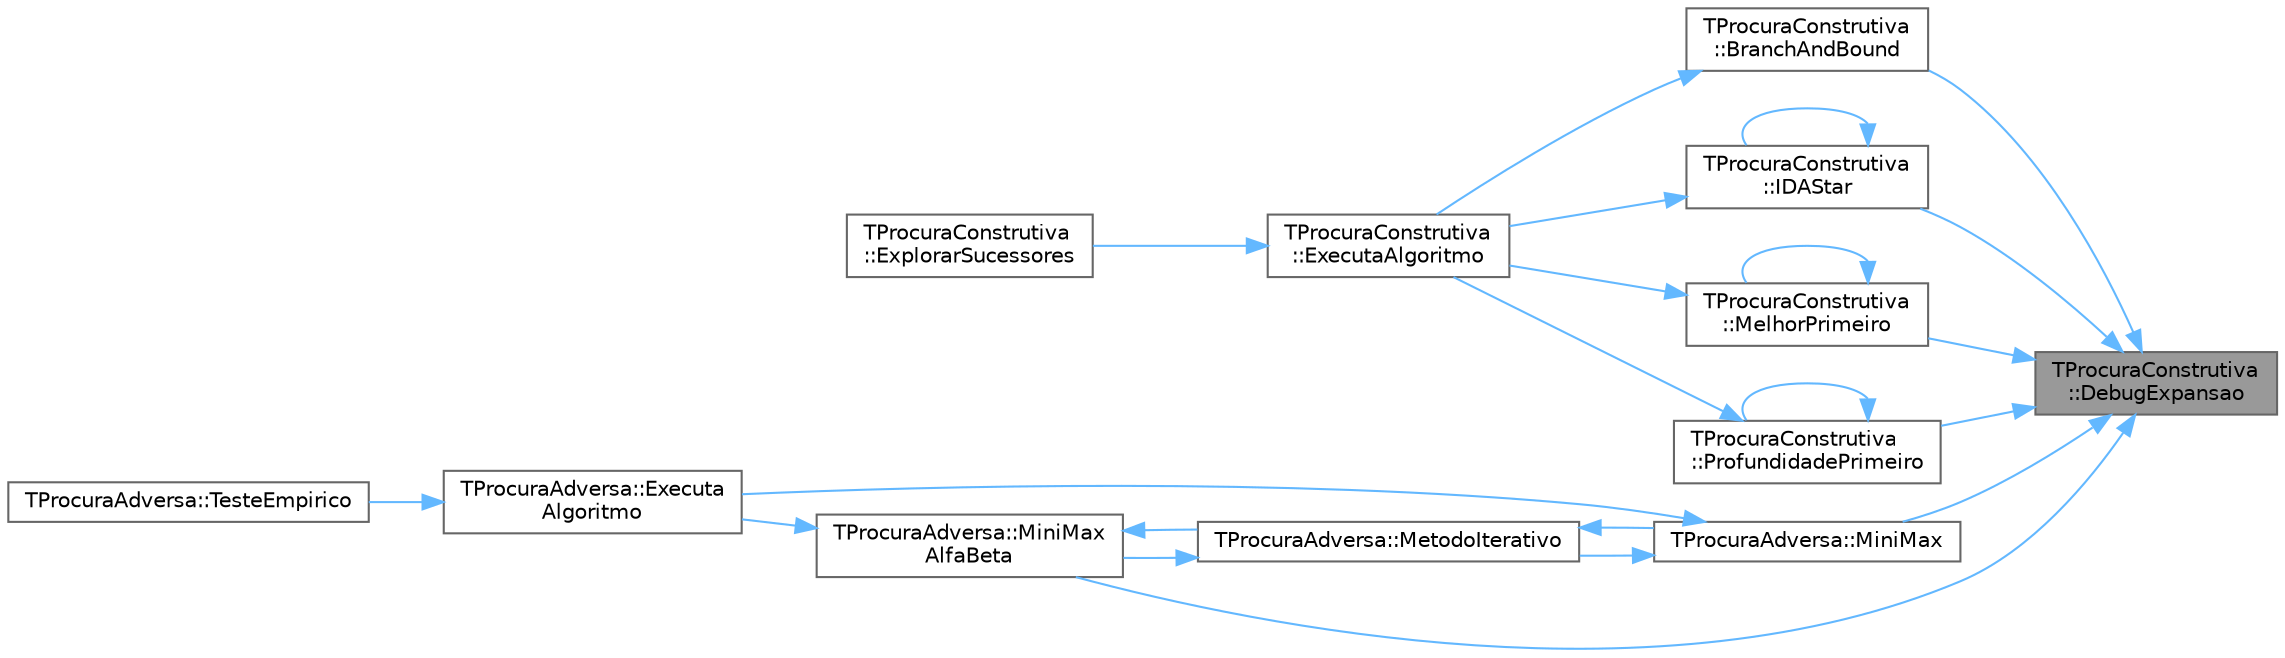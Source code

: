 digraph "TProcuraConstrutiva::DebugExpansao"
{
 // LATEX_PDF_SIZE
  bgcolor="transparent";
  edge [fontname=Helvetica,fontsize=10,labelfontname=Helvetica,labelfontsize=10];
  node [fontname=Helvetica,fontsize=10,shape=box,height=0.2,width=0.4];
  rankdir="RL";
  Node1 [id="Node000001",label="TProcuraConstrutiva\l::DebugExpansao",height=0.2,width=0.4,color="gray40", fillcolor="grey60", style="filled", fontcolor="black",tooltip=" "];
  Node1 -> Node2 [id="edge22_Node000001_Node000002",dir="back",color="steelblue1",style="solid",tooltip=" "];
  Node2 [id="Node000002",label="TProcuraConstrutiva\l::BranchAndBound",height=0.2,width=0.4,color="grey40", fillcolor="white", style="filled",URL="$group__ProcurasInformadas.html#gafe804dbf6cabda9e627500c2d4f8aafd",tooltip="Executa o algoritmo Branch-and-Bound, um algoritmo informado."];
  Node2 -> Node3 [id="edge23_Node000002_Node000003",dir="back",color="steelblue1",style="solid",tooltip=" "];
  Node3 [id="Node000003",label="TProcuraConstrutiva\l::ExecutaAlgoritmo",height=0.2,width=0.4,color="grey40", fillcolor="white", style="filled",URL="$group__RedefinicaoOpcional.html#gae52871eb18c8ae656a2174acf43b3bb3",tooltip="Executa o algoritmo com os parametros atuais."];
  Node3 -> Node4 [id="edge24_Node000003_Node000004",dir="back",color="steelblue1",style="solid",tooltip=" "];
  Node4 [id="Node000004",label="TProcuraConstrutiva\l::ExplorarSucessores",height=0.2,width=0.4,color="grey40", fillcolor="white", style="filled",URL="$classTProcuraConstrutiva.html#a9fda19c96c9cd874fa45578bcc30f607",tooltip=" "];
  Node1 -> Node5 [id="edge25_Node000001_Node000005",dir="back",color="steelblue1",style="solid",tooltip=" "];
  Node5 [id="Node000005",label="TProcuraConstrutiva\l::IDAStar",height=0.2,width=0.4,color="grey40", fillcolor="white", style="filled",URL="$group__ProcurasInformadas.html#gae77f9608e7988052377d7025bee7c4e8",tooltip="Executa a procura IDA*, algoritmo informado."];
  Node5 -> Node3 [id="edge26_Node000005_Node000003",dir="back",color="steelblue1",style="solid",tooltip=" "];
  Node5 -> Node5 [id="edge27_Node000005_Node000005",dir="back",color="steelblue1",style="solid",tooltip=" "];
  Node1 -> Node6 [id="edge28_Node000001_Node000006",dir="back",color="steelblue1",style="solid",tooltip=" "];
  Node6 [id="Node000006",label="TProcuraConstrutiva\l::MelhorPrimeiro",height=0.2,width=0.4,color="grey40", fillcolor="white", style="filled",URL="$group__ProcurasInformadas.html#gaebb84182343041bc276e4ceceb4b13aa",tooltip="Executa a procura melhor primeiro, algoritmo informado."];
  Node6 -> Node3 [id="edge29_Node000006_Node000003",dir="back",color="steelblue1",style="solid",tooltip=" "];
  Node6 -> Node6 [id="edge30_Node000006_Node000006",dir="back",color="steelblue1",style="solid",tooltip=" "];
  Node1 -> Node7 [id="edge31_Node000001_Node000007",dir="back",color="steelblue1",style="solid",tooltip=" "];
  Node7 [id="Node000007",label="TProcuraAdversa::MiniMax",height=0.2,width=0.4,color="grey40", fillcolor="white", style="filled",URL="$classTProcuraAdversa.html#a4d8542bcb03f17da8aa3038384104f24",tooltip="retorna o valor do estado actual, apos procura de profundidade nivel"];
  Node7 -> Node8 [id="edge32_Node000007_Node000008",dir="back",color="steelblue1",style="solid",tooltip=" "];
  Node8 [id="Node000008",label="TProcuraAdversa::Executa\lAlgoritmo",height=0.2,width=0.4,color="grey40", fillcolor="white", style="filled",URL="$classTProcuraAdversa.html#aff6f48defaa10c14d160ac3990fd029b",tooltip="Executa o algoritmo com os parametros atuais."];
  Node8 -> Node9 [id="edge33_Node000008_Node000009",dir="back",color="steelblue1",style="solid",tooltip=" "];
  Node9 [id="Node000009",label="TProcuraAdversa::TesteEmpirico",height=0.2,width=0.4,color="grey40", fillcolor="white", style="filled",URL="$classTProcuraAdversa.html#ae849ba1f915dc5e0875faa281ba4bdbb",tooltip=" "];
  Node7 -> Node10 [id="edge34_Node000007_Node000010",dir="back",color="steelblue1",style="solid",tooltip=" "];
  Node10 [id="Node000010",label="TProcuraAdversa::MetodoIterativo",height=0.2,width=0.4,color="grey40", fillcolor="white", style="filled",URL="$classTProcuraAdversa.html#a7c4153974c32753901326271fee90197",tooltip="iteração, aumentando o nível progressivamente"];
  Node10 -> Node7 [id="edge35_Node000010_Node000007",dir="back",color="steelblue1",style="solid",tooltip=" "];
  Node10 -> Node11 [id="edge36_Node000010_Node000011",dir="back",color="steelblue1",style="solid",tooltip=" "];
  Node11 [id="Node000011",label="TProcuraAdversa::MiniMax\lAlfaBeta",height=0.2,width=0.4,color="grey40", fillcolor="white", style="filled",URL="$classTProcuraAdversa.html#adb3f857b1c8b3ee26682e335dc6ed601",tooltip="retorna o valor do estado actual, apos procura de profundidade nivel. Idêntico a MiniMax"];
  Node11 -> Node8 [id="edge37_Node000011_Node000008",dir="back",color="steelblue1",style="solid",tooltip=" "];
  Node11 -> Node10 [id="edge38_Node000011_Node000010",dir="back",color="steelblue1",style="solid",tooltip=" "];
  Node1 -> Node11 [id="edge39_Node000001_Node000011",dir="back",color="steelblue1",style="solid",tooltip=" "];
  Node1 -> Node12 [id="edge40_Node000001_Node000012",dir="back",color="steelblue1",style="solid",tooltip=" "];
  Node12 [id="Node000012",label="TProcuraConstrutiva\l::ProfundidadePrimeiro",height=0.2,width=0.4,color="grey40", fillcolor="white", style="filled",URL="$group__ProcurasCegas.html#gaf00d9776f6b25d56138efb6725b86228",tooltip="Executa a procura em profundidade primeiro, algoritmo cego."];
  Node12 -> Node3 [id="edge41_Node000012_Node000003",dir="back",color="steelblue1",style="solid",tooltip=" "];
  Node12 -> Node12 [id="edge42_Node000012_Node000012",dir="back",color="steelblue1",style="solid",tooltip=" "];
}
